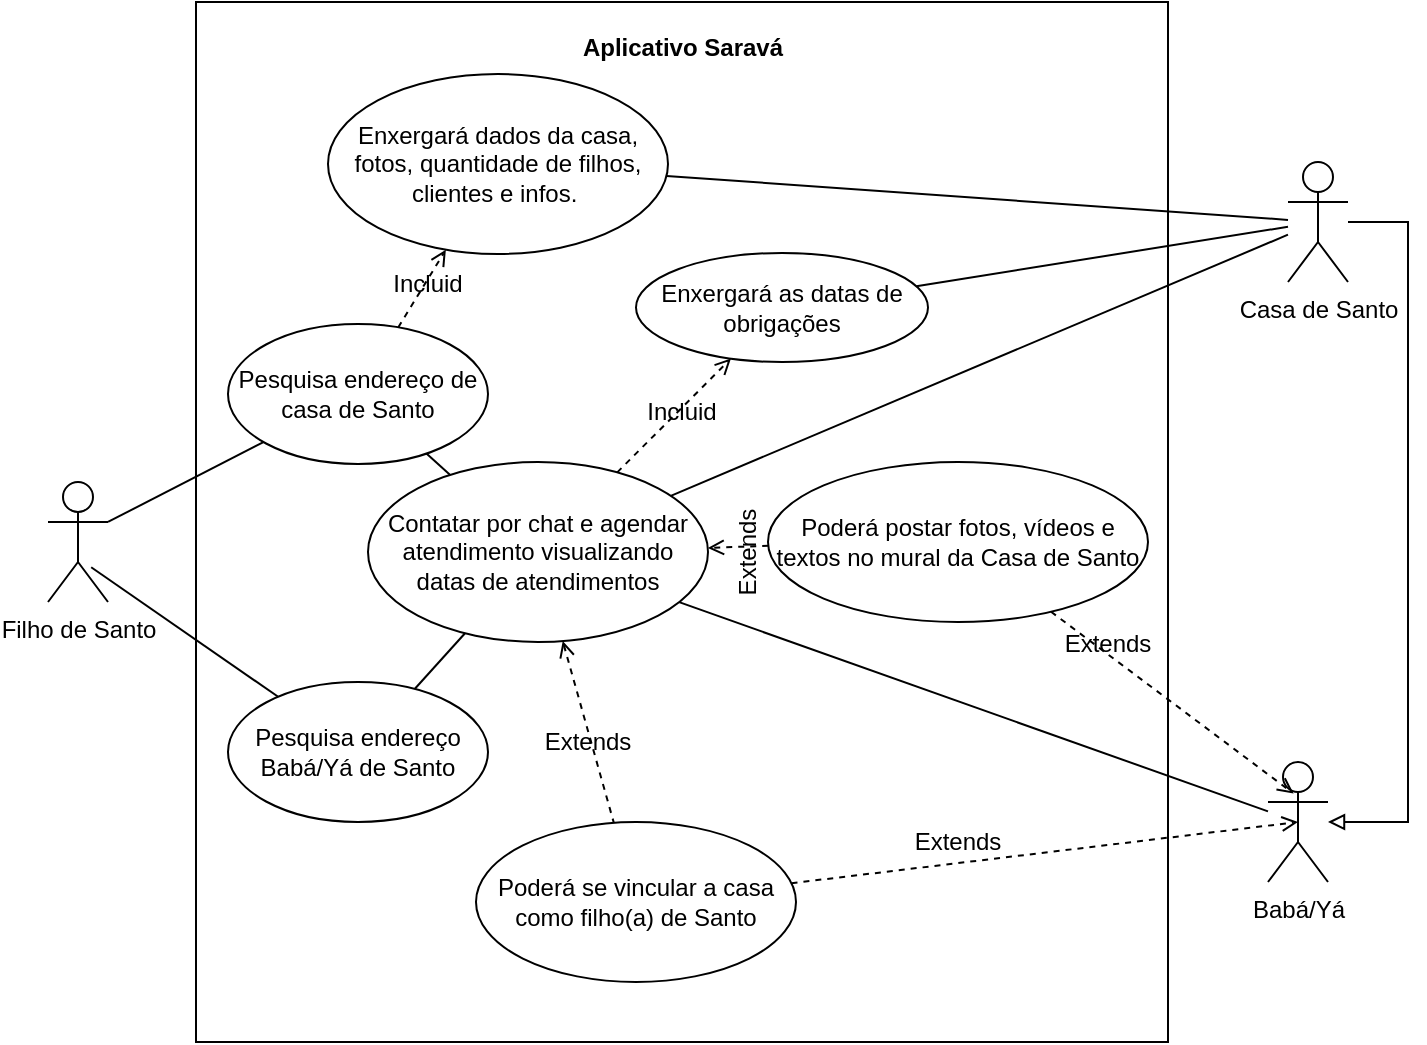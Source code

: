 <mxfile version="21.2.7" type="github">
  <diagram name="Página-1" id="lVMmQmg_A-L9ifkmrl34">
    <mxGraphModel dx="1050" dy="581" grid="1" gridSize="10" guides="1" tooltips="1" connect="1" arrows="1" fold="1" page="1" pageScale="1" pageWidth="827" pageHeight="1169" math="0" shadow="0">
      <root>
        <mxCell id="0" />
        <mxCell id="1" parent="0" />
        <mxCell id="QjfynNjf7NyK2TKp_Ida-1" value="" style="rounded=0;whiteSpace=wrap;html=1;" vertex="1" parent="1">
          <mxGeometry x="194" y="40" width="486" height="520" as="geometry" />
        </mxCell>
        <mxCell id="QjfynNjf7NyK2TKp_Ida-4" value="Filho de Santo" style="shape=umlActor;verticalLabelPosition=bottom;verticalAlign=top;html=1;" vertex="1" parent="1">
          <mxGeometry x="120" y="280" width="30" height="60" as="geometry" />
        </mxCell>
        <mxCell id="QjfynNjf7NyK2TKp_Ida-5" style="rounded=0;orthogonalLoop=1;jettySize=auto;html=1;endArrow=none;endFill=0;" edge="1" parent="1" source="QjfynNjf7NyK2TKp_Ida-8" target="QjfynNjf7NyK2TKp_Ida-20">
          <mxGeometry relative="1" as="geometry" />
        </mxCell>
        <mxCell id="QjfynNjf7NyK2TKp_Ida-6" style="rounded=0;orthogonalLoop=1;jettySize=auto;html=1;endArrow=none;endFill=0;" edge="1" parent="1" source="QjfynNjf7NyK2TKp_Ida-8" target="QjfynNjf7NyK2TKp_Ida-34">
          <mxGeometry relative="1" as="geometry" />
        </mxCell>
        <mxCell id="QjfynNjf7NyK2TKp_Ida-50" style="rounded=0;orthogonalLoop=1;jettySize=auto;html=1;endArrow=none;endFill=0;" edge="1" parent="1" source="QjfynNjf7NyK2TKp_Ida-8" target="QjfynNjf7NyK2TKp_Ida-49">
          <mxGeometry relative="1" as="geometry" />
        </mxCell>
        <mxCell id="QjfynNjf7NyK2TKp_Ida-53" style="edgeStyle=orthogonalEdgeStyle;rounded=0;orthogonalLoop=1;jettySize=auto;html=1;endArrow=block;endFill=0;" edge="1" parent="1" source="QjfynNjf7NyK2TKp_Ida-8" target="QjfynNjf7NyK2TKp_Ida-11">
          <mxGeometry relative="1" as="geometry">
            <Array as="points">
              <mxPoint x="800" y="150" />
              <mxPoint x="800" y="450" />
            </Array>
          </mxGeometry>
        </mxCell>
        <mxCell id="QjfynNjf7NyK2TKp_Ida-8" value="Casa de Santo" style="shape=umlActor;verticalLabelPosition=bottom;verticalAlign=top;html=1;" vertex="1" parent="1">
          <mxGeometry x="740" y="120" width="30" height="60" as="geometry" />
        </mxCell>
        <mxCell id="QjfynNjf7NyK2TKp_Ida-10" style="rounded=0;orthogonalLoop=1;jettySize=auto;html=1;endArrow=none;endFill=0;" edge="1" parent="1" source="QjfynNjf7NyK2TKp_Ida-11" target="QjfynNjf7NyK2TKp_Ida-34">
          <mxGeometry relative="1" as="geometry" />
        </mxCell>
        <mxCell id="QjfynNjf7NyK2TKp_Ida-11" value="Babá/Yá" style="shape=umlActor;verticalLabelPosition=bottom;verticalAlign=top;html=1;" vertex="1" parent="1">
          <mxGeometry x="730" y="420" width="30" height="60" as="geometry" />
        </mxCell>
        <mxCell id="QjfynNjf7NyK2TKp_Ida-12" style="rounded=0;orthogonalLoop=1;jettySize=auto;html=1;endArrow=none;endFill=0;exitX=1;exitY=0.333;exitDx=0;exitDy=0;exitPerimeter=0;" edge="1" parent="1" source="QjfynNjf7NyK2TKp_Ida-4" target="QjfynNjf7NyK2TKp_Ida-17">
          <mxGeometry relative="1" as="geometry">
            <mxPoint x="315.011" y="246.357" as="sourcePoint" />
          </mxGeometry>
        </mxCell>
        <mxCell id="QjfynNjf7NyK2TKp_Ida-14" style="rounded=0;orthogonalLoop=1;jettySize=auto;html=1;endArrow=none;endFill=0;exitX=0.72;exitY=0.71;exitDx=0;exitDy=0;exitPerimeter=0;" edge="1" parent="1" source="QjfynNjf7NyK2TKp_Ida-4" target="QjfynNjf7NyK2TKp_Ida-18">
          <mxGeometry relative="1" as="geometry">
            <mxPoint x="275" y="300" as="sourcePoint" />
          </mxGeometry>
        </mxCell>
        <mxCell id="QjfynNjf7NyK2TKp_Ida-15" style="rounded=0;orthogonalLoop=1;jettySize=auto;html=1;endArrow=none;endFill=0;" edge="1" parent="1" source="QjfynNjf7NyK2TKp_Ida-17" target="QjfynNjf7NyK2TKp_Ida-34">
          <mxGeometry relative="1" as="geometry">
            <mxPoint x="339.223" y="274.624" as="sourcePoint" />
          </mxGeometry>
        </mxCell>
        <mxCell id="QjfynNjf7NyK2TKp_Ida-54" style="rounded=0;orthogonalLoop=1;jettySize=auto;html=1;endArrow=open;endFill=0;dashed=1;" edge="1" parent="1" source="QjfynNjf7NyK2TKp_Ida-17" target="QjfynNjf7NyK2TKp_Ida-20">
          <mxGeometry relative="1" as="geometry" />
        </mxCell>
        <mxCell id="QjfynNjf7NyK2TKp_Ida-17" value="Pesquisa endereço de casa de Santo" style="ellipse;whiteSpace=wrap;html=1;" vertex="1" parent="1">
          <mxGeometry x="210" y="201" width="130" height="70" as="geometry" />
        </mxCell>
        <mxCell id="QjfynNjf7NyK2TKp_Ida-18" value="Pesquisa endereço Babá/Yá de Santo" style="ellipse;whiteSpace=wrap;html=1;" vertex="1" parent="1">
          <mxGeometry x="210" y="380" width="130" height="70" as="geometry" />
        </mxCell>
        <mxCell id="QjfynNjf7NyK2TKp_Ida-20" value="Enxergará dados da casa, fotos, quantidade de filhos, clientes e infos.&amp;nbsp;" style="ellipse;whiteSpace=wrap;html=1;" vertex="1" parent="1">
          <mxGeometry x="260" y="76" width="170" height="90" as="geometry" />
        </mxCell>
        <mxCell id="QjfynNjf7NyK2TKp_Ida-25" value="Aplicativo Saravá" style="text;align=center;fontStyle=1;verticalAlign=middle;spacingLeft=3;spacingRight=3;strokeColor=none;rotatable=0;points=[[0,0.5],[1,0.5]];portConstraint=eastwest;html=1;" vertex="1" parent="1">
          <mxGeometry x="380.5" y="50" width="113" height="26" as="geometry" />
        </mxCell>
        <mxCell id="QjfynNjf7NyK2TKp_Ida-32" style="rounded=0;orthogonalLoop=1;jettySize=auto;html=1;endArrow=none;endFill=0;dashed=1;startArrow=open;startFill=0;" edge="1" parent="1" source="QjfynNjf7NyK2TKp_Ida-34" target="QjfynNjf7NyK2TKp_Ida-38">
          <mxGeometry relative="1" as="geometry" />
        </mxCell>
        <mxCell id="QjfynNjf7NyK2TKp_Ida-43" style="rounded=0;orthogonalLoop=1;jettySize=auto;html=1;endArrow=none;endFill=0;" edge="1" parent="1" source="QjfynNjf7NyK2TKp_Ida-34" target="QjfynNjf7NyK2TKp_Ida-18">
          <mxGeometry relative="1" as="geometry" />
        </mxCell>
        <mxCell id="QjfynNjf7NyK2TKp_Ida-51" style="rounded=0;orthogonalLoop=1;jettySize=auto;html=1;endArrow=open;endFill=0;dashed=1;" edge="1" parent="1" source="QjfynNjf7NyK2TKp_Ida-34" target="QjfynNjf7NyK2TKp_Ida-49">
          <mxGeometry relative="1" as="geometry" />
        </mxCell>
        <mxCell id="QjfynNjf7NyK2TKp_Ida-34" value="Contatar por chat e agendar atendimento visualizando datas de atendimentos" style="ellipse;whiteSpace=wrap;html=1;" vertex="1" parent="1">
          <mxGeometry x="280" y="270" width="170" height="90" as="geometry" />
        </mxCell>
        <mxCell id="QjfynNjf7NyK2TKp_Ida-37" style="rounded=0;orthogonalLoop=1;jettySize=auto;html=1;entryX=0.5;entryY=0.5;entryDx=0;entryDy=0;entryPerimeter=0;dashed=1;endArrow=open;endFill=0;" edge="1" parent="1" source="QjfynNjf7NyK2TKp_Ida-38" target="QjfynNjf7NyK2TKp_Ida-11">
          <mxGeometry relative="1" as="geometry" />
        </mxCell>
        <mxCell id="QjfynNjf7NyK2TKp_Ida-38" value="Poderá se vincular a casa como filho(a) de Santo" style="ellipse;whiteSpace=wrap;html=1;" vertex="1" parent="1">
          <mxGeometry x="334" y="450" width="160" height="80" as="geometry" />
        </mxCell>
        <mxCell id="QjfynNjf7NyK2TKp_Ida-39" value="Extends" style="text;html=1;strokeColor=none;fillColor=none;align=center;verticalAlign=middle;whiteSpace=wrap;rounded=0;rotation=0;" vertex="1" parent="1">
          <mxGeometry x="545" y="450" width="60" height="20" as="geometry" />
        </mxCell>
        <mxCell id="QjfynNjf7NyK2TKp_Ida-40" value="Extends" style="text;html=1;strokeColor=none;fillColor=none;align=center;verticalAlign=middle;whiteSpace=wrap;rounded=0;" vertex="1" parent="1">
          <mxGeometry x="360" y="399" width="60" height="21" as="geometry" />
        </mxCell>
        <mxCell id="QjfynNjf7NyK2TKp_Ida-45" style="rounded=0;orthogonalLoop=1;jettySize=auto;html=1;endArrow=open;endFill=0;dashed=1;" edge="1" parent="1" source="QjfynNjf7NyK2TKp_Ida-44" target="QjfynNjf7NyK2TKp_Ida-34">
          <mxGeometry relative="1" as="geometry" />
        </mxCell>
        <mxCell id="QjfynNjf7NyK2TKp_Ida-47" style="rounded=0;orthogonalLoop=1;jettySize=auto;html=1;entryX=0.427;entryY=0.263;entryDx=0;entryDy=0;entryPerimeter=0;dashed=1;endArrow=open;endFill=0;" edge="1" parent="1" source="QjfynNjf7NyK2TKp_Ida-44" target="QjfynNjf7NyK2TKp_Ida-11">
          <mxGeometry relative="1" as="geometry" />
        </mxCell>
        <mxCell id="QjfynNjf7NyK2TKp_Ida-44" value="Poderá postar fotos, vídeos e textos no mural da Casa de Santo" style="ellipse;whiteSpace=wrap;html=1;" vertex="1" parent="1">
          <mxGeometry x="480" y="270" width="190" height="80" as="geometry" />
        </mxCell>
        <mxCell id="QjfynNjf7NyK2TKp_Ida-46" value="Extends" style="text;html=1;strokeColor=none;fillColor=none;align=center;verticalAlign=middle;whiteSpace=wrap;rounded=0;rotation=-90;" vertex="1" parent="1">
          <mxGeometry x="440" y="304.5" width="60" height="21" as="geometry" />
        </mxCell>
        <mxCell id="QjfynNjf7NyK2TKp_Ida-48" value="Extends" style="text;html=1;strokeColor=none;fillColor=none;align=center;verticalAlign=middle;whiteSpace=wrap;rounded=0;" vertex="1" parent="1">
          <mxGeometry x="620" y="350" width="60" height="21" as="geometry" />
        </mxCell>
        <mxCell id="QjfynNjf7NyK2TKp_Ida-49" value="Enxergará as datas de obrigações" style="ellipse;whiteSpace=wrap;html=1;" vertex="1" parent="1">
          <mxGeometry x="414" y="165.5" width="146" height="54.5" as="geometry" />
        </mxCell>
        <mxCell id="QjfynNjf7NyK2TKp_Ida-52" value="Incluid" style="text;html=1;strokeColor=none;fillColor=none;align=center;verticalAlign=middle;whiteSpace=wrap;rounded=0;" vertex="1" parent="1">
          <mxGeometry x="407" y="234.5" width="60" height="21" as="geometry" />
        </mxCell>
        <mxCell id="QjfynNjf7NyK2TKp_Ida-55" value="Incluid" style="text;html=1;strokeColor=none;fillColor=none;align=center;verticalAlign=middle;whiteSpace=wrap;rounded=0;" vertex="1" parent="1">
          <mxGeometry x="280" y="170" width="60" height="21" as="geometry" />
        </mxCell>
      </root>
    </mxGraphModel>
  </diagram>
</mxfile>
